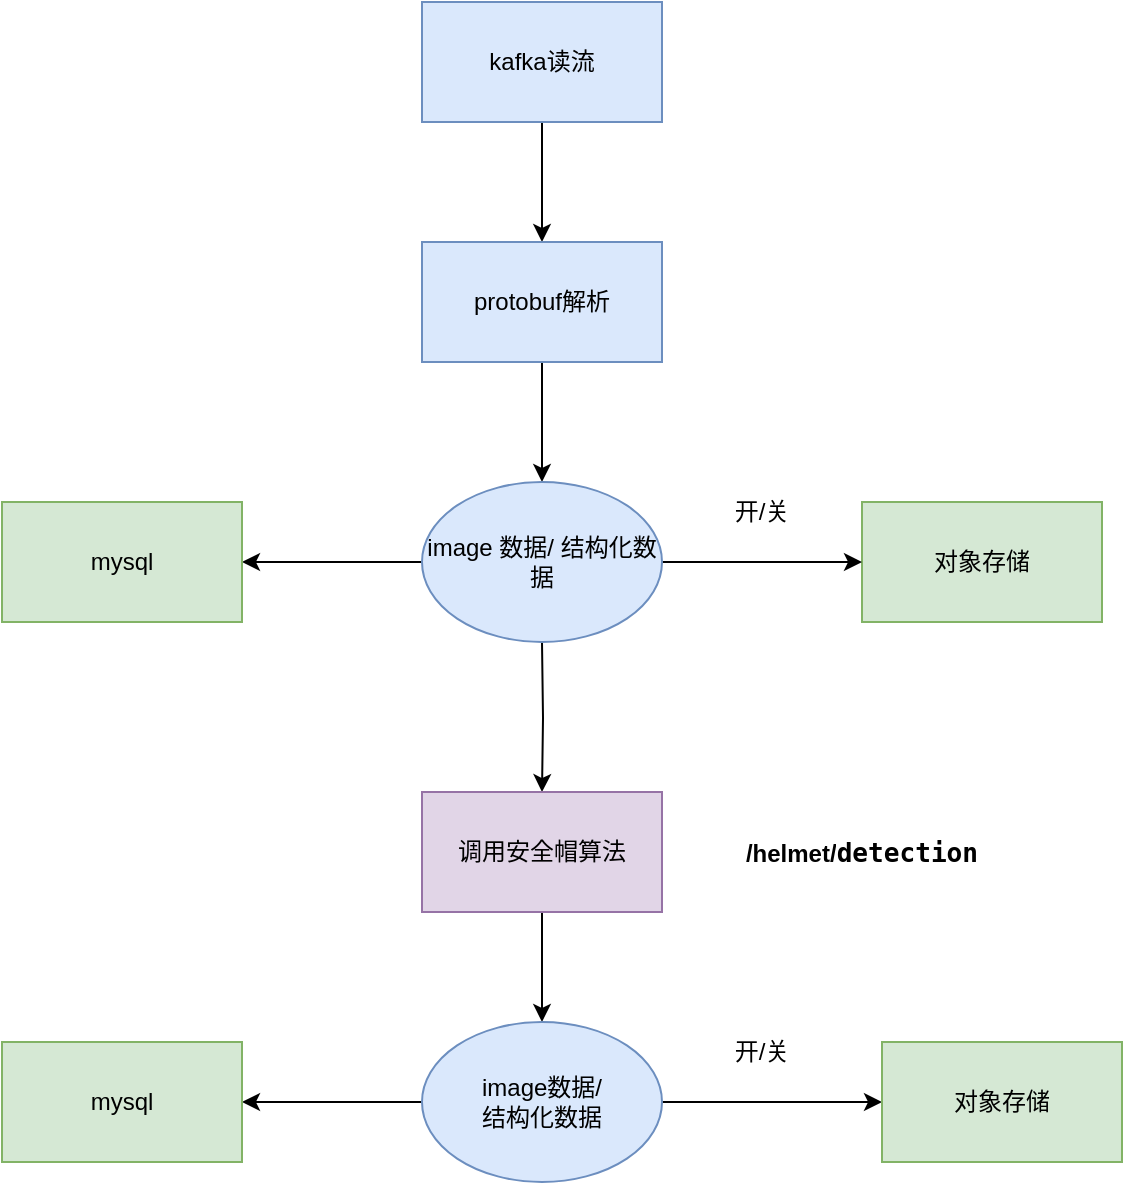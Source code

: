 <mxfile version="20.4.1" type="github">
  <diagram id="pRept0_NkIIiJ6CWyEB7" name="第 1 页">
    <mxGraphModel dx="1422" dy="730" grid="1" gridSize="10" guides="1" tooltips="1" connect="1" arrows="1" fold="1" page="1" pageScale="1" pageWidth="827" pageHeight="1169" math="0" shadow="0">
      <root>
        <mxCell id="0" />
        <mxCell id="1" parent="0" />
        <mxCell id="-djtuZj3p9Uy3ZZ57MP4-4" style="edgeStyle=orthogonalEdgeStyle;rounded=0;orthogonalLoop=1;jettySize=auto;html=1;entryX=0.5;entryY=0;entryDx=0;entryDy=0;" edge="1" parent="1" source="-djtuZj3p9Uy3ZZ57MP4-2" target="-djtuZj3p9Uy3ZZ57MP4-3">
          <mxGeometry relative="1" as="geometry" />
        </mxCell>
        <mxCell id="-djtuZj3p9Uy3ZZ57MP4-2" value="kafka读流" style="rounded=0;whiteSpace=wrap;html=1;fillColor=#dae8fc;strokeColor=#6c8ebf;" vertex="1" parent="1">
          <mxGeometry x="380" y="100" width="120" height="60" as="geometry" />
        </mxCell>
        <mxCell id="-djtuZj3p9Uy3ZZ57MP4-8" style="edgeStyle=orthogonalEdgeStyle;rounded=0;orthogonalLoop=1;jettySize=auto;html=1;entryX=0.5;entryY=0;entryDx=0;entryDy=0;" edge="1" parent="1" source="-djtuZj3p9Uy3ZZ57MP4-3">
          <mxGeometry relative="1" as="geometry">
            <mxPoint x="440" y="340" as="targetPoint" />
          </mxGeometry>
        </mxCell>
        <mxCell id="-djtuZj3p9Uy3ZZ57MP4-3" value="protobuf解析" style="rounded=0;whiteSpace=wrap;html=1;fillColor=#dae8fc;strokeColor=#6c8ebf;" vertex="1" parent="1">
          <mxGeometry x="380" y="220" width="120" height="60" as="geometry" />
        </mxCell>
        <mxCell id="-djtuZj3p9Uy3ZZ57MP4-6" value="对象存储" style="rounded=0;whiteSpace=wrap;html=1;fillColor=#d5e8d4;strokeColor=#82b366;" vertex="1" parent="1">
          <mxGeometry x="600" y="350" width="120" height="60" as="geometry" />
        </mxCell>
        <mxCell id="-djtuZj3p9Uy3ZZ57MP4-11" style="edgeStyle=orthogonalEdgeStyle;rounded=0;orthogonalLoop=1;jettySize=auto;html=1;entryX=0.5;entryY=0;entryDx=0;entryDy=0;" edge="1" parent="1" target="-djtuZj3p9Uy3ZZ57MP4-10">
          <mxGeometry relative="1" as="geometry">
            <mxPoint x="440" y="420" as="sourcePoint" />
          </mxGeometry>
        </mxCell>
        <mxCell id="-djtuZj3p9Uy3ZZ57MP4-13" style="edgeStyle=orthogonalEdgeStyle;rounded=0;orthogonalLoop=1;jettySize=auto;html=1;entryX=0.5;entryY=0;entryDx=0;entryDy=0;" edge="1" parent="1" source="-djtuZj3p9Uy3ZZ57MP4-10">
          <mxGeometry relative="1" as="geometry">
            <mxPoint x="440" y="610" as="targetPoint" />
          </mxGeometry>
        </mxCell>
        <mxCell id="-djtuZj3p9Uy3ZZ57MP4-10" value="调用安全帽算法" style="rounded=0;whiteSpace=wrap;html=1;fillColor=#e1d5e7;strokeColor=#9673a6;" vertex="1" parent="1">
          <mxGeometry x="380" y="495" width="120" height="60" as="geometry" />
        </mxCell>
        <mxCell id="-djtuZj3p9Uy3ZZ57MP4-16" style="edgeStyle=orthogonalEdgeStyle;rounded=0;orthogonalLoop=1;jettySize=auto;html=1;" edge="1" parent="1" source="-djtuZj3p9Uy3ZZ57MP4-14" target="-djtuZj3p9Uy3ZZ57MP4-15">
          <mxGeometry relative="1" as="geometry" />
        </mxCell>
        <mxCell id="-djtuZj3p9Uy3ZZ57MP4-17" style="edgeStyle=orthogonalEdgeStyle;rounded=0;orthogonalLoop=1;jettySize=auto;html=1;entryX=0;entryY=0.5;entryDx=0;entryDy=0;" edge="1" parent="1" source="-djtuZj3p9Uy3ZZ57MP4-14" target="-djtuZj3p9Uy3ZZ57MP4-6">
          <mxGeometry relative="1" as="geometry" />
        </mxCell>
        <mxCell id="-djtuZj3p9Uy3ZZ57MP4-14" value="image 数据/ 结构化数据" style="ellipse;whiteSpace=wrap;html=1;fillColor=#dae8fc;strokeColor=#6c8ebf;" vertex="1" parent="1">
          <mxGeometry x="380" y="340" width="120" height="80" as="geometry" />
        </mxCell>
        <mxCell id="-djtuZj3p9Uy3ZZ57MP4-15" value="mysql" style="rounded=0;whiteSpace=wrap;html=1;fillColor=#d5e8d4;strokeColor=#82b366;" vertex="1" parent="1">
          <mxGeometry x="170" y="350" width="120" height="60" as="geometry" />
        </mxCell>
        <mxCell id="-djtuZj3p9Uy3ZZ57MP4-21" style="edgeStyle=orthogonalEdgeStyle;rounded=0;orthogonalLoop=1;jettySize=auto;html=1;entryX=1;entryY=0.5;entryDx=0;entryDy=0;" edge="1" parent="1" source="-djtuZj3p9Uy3ZZ57MP4-18" target="-djtuZj3p9Uy3ZZ57MP4-19">
          <mxGeometry relative="1" as="geometry" />
        </mxCell>
        <mxCell id="-djtuZj3p9Uy3ZZ57MP4-23" style="edgeStyle=orthogonalEdgeStyle;rounded=0;orthogonalLoop=1;jettySize=auto;html=1;entryX=0;entryY=0.5;entryDx=0;entryDy=0;" edge="1" parent="1" source="-djtuZj3p9Uy3ZZ57MP4-18" target="-djtuZj3p9Uy3ZZ57MP4-22">
          <mxGeometry relative="1" as="geometry" />
        </mxCell>
        <mxCell id="-djtuZj3p9Uy3ZZ57MP4-18" value="image数据/&lt;br&gt;结构化数据" style="ellipse;whiteSpace=wrap;html=1;fillColor=#dae8fc;strokeColor=#6c8ebf;" vertex="1" parent="1">
          <mxGeometry x="380" y="610" width="120" height="80" as="geometry" />
        </mxCell>
        <mxCell id="-djtuZj3p9Uy3ZZ57MP4-19" value="mysql" style="rounded=0;whiteSpace=wrap;html=1;fillColor=#d5e8d4;strokeColor=#82b366;" vertex="1" parent="1">
          <mxGeometry x="170" y="620" width="120" height="60" as="geometry" />
        </mxCell>
        <mxCell id="-djtuZj3p9Uy3ZZ57MP4-22" value="对象存储" style="rounded=0;whiteSpace=wrap;html=1;fillColor=#d5e8d4;strokeColor=#82b366;" vertex="1" parent="1">
          <mxGeometry x="610" y="620" width="120" height="60" as="geometry" />
        </mxCell>
        <mxCell id="-djtuZj3p9Uy3ZZ57MP4-24" value="开/关" style="text;html=1;strokeColor=none;fillColor=none;align=center;verticalAlign=middle;whiteSpace=wrap;rounded=0;" vertex="1" parent="1">
          <mxGeometry x="520" y="340" width="60" height="30" as="geometry" />
        </mxCell>
        <mxCell id="-djtuZj3p9Uy3ZZ57MP4-25" value="开/关" style="text;html=1;strokeColor=none;fillColor=none;align=center;verticalAlign=middle;whiteSpace=wrap;rounded=0;" vertex="1" parent="1">
          <mxGeometry x="520" y="610" width="60" height="30" as="geometry" />
        </mxCell>
        <mxCell id="-djtuZj3p9Uy3ZZ57MP4-26" value="/helmet/&lt;span style=&quot;background-color: rgb(255, 255, 255); font-family: &amp;quot;JetBrains Mono&amp;quot;, monospace; font-size: 9.8pt;&quot;&gt;detection&lt;/span&gt;" style="text;html=1;strokeColor=none;fillColor=none;align=center;verticalAlign=middle;whiteSpace=wrap;rounded=0;fontStyle=1;fontColor=#000000;" vertex="1" parent="1">
          <mxGeometry x="530" y="510" width="140" height="30" as="geometry" />
        </mxCell>
      </root>
    </mxGraphModel>
  </diagram>
</mxfile>
